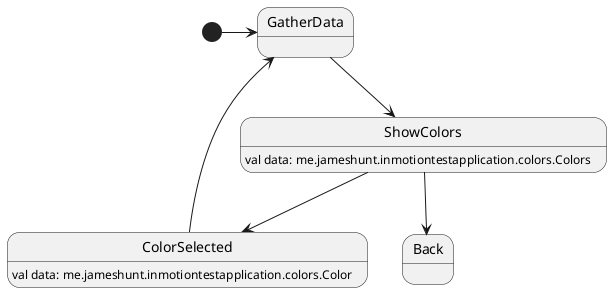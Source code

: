 @startuml

ShowColors: val data: me.jameshunt.inmotiontestapplication.colors.Colors
ColorSelected: val data: me.jameshunt.inmotiontestapplication.colors.Color

[*] -> GatherData
GatherData --> ShowColors
ShowColors --> ColorSelected
ShowColors --> Back
ColorSelected --> GatherData

@enduml